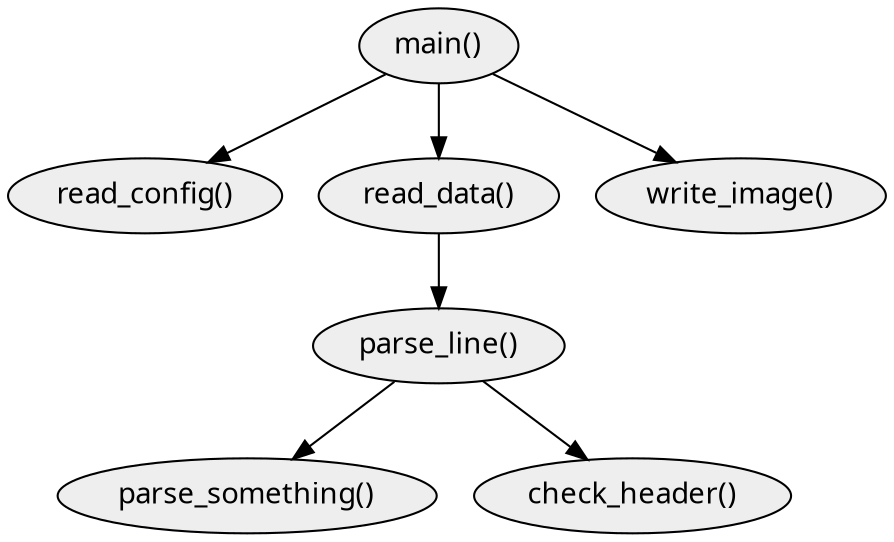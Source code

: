 digraph {
    graph [fontname="Sans-Serif"];
    node [fontname="Sans-Serif" style="filled" fillcolor="#eeeeee"];
    edge [fontname="Sans-Serif"];
    
    "main()" -> "read_config()";
    "main()" -> "read_data()"
    "read_data()" -> "parse_line()";
    "parse_line()" -> "parse_something()";
    "parse_line()" -> "check_header()";
    "main()" -> "write_image()";
}
